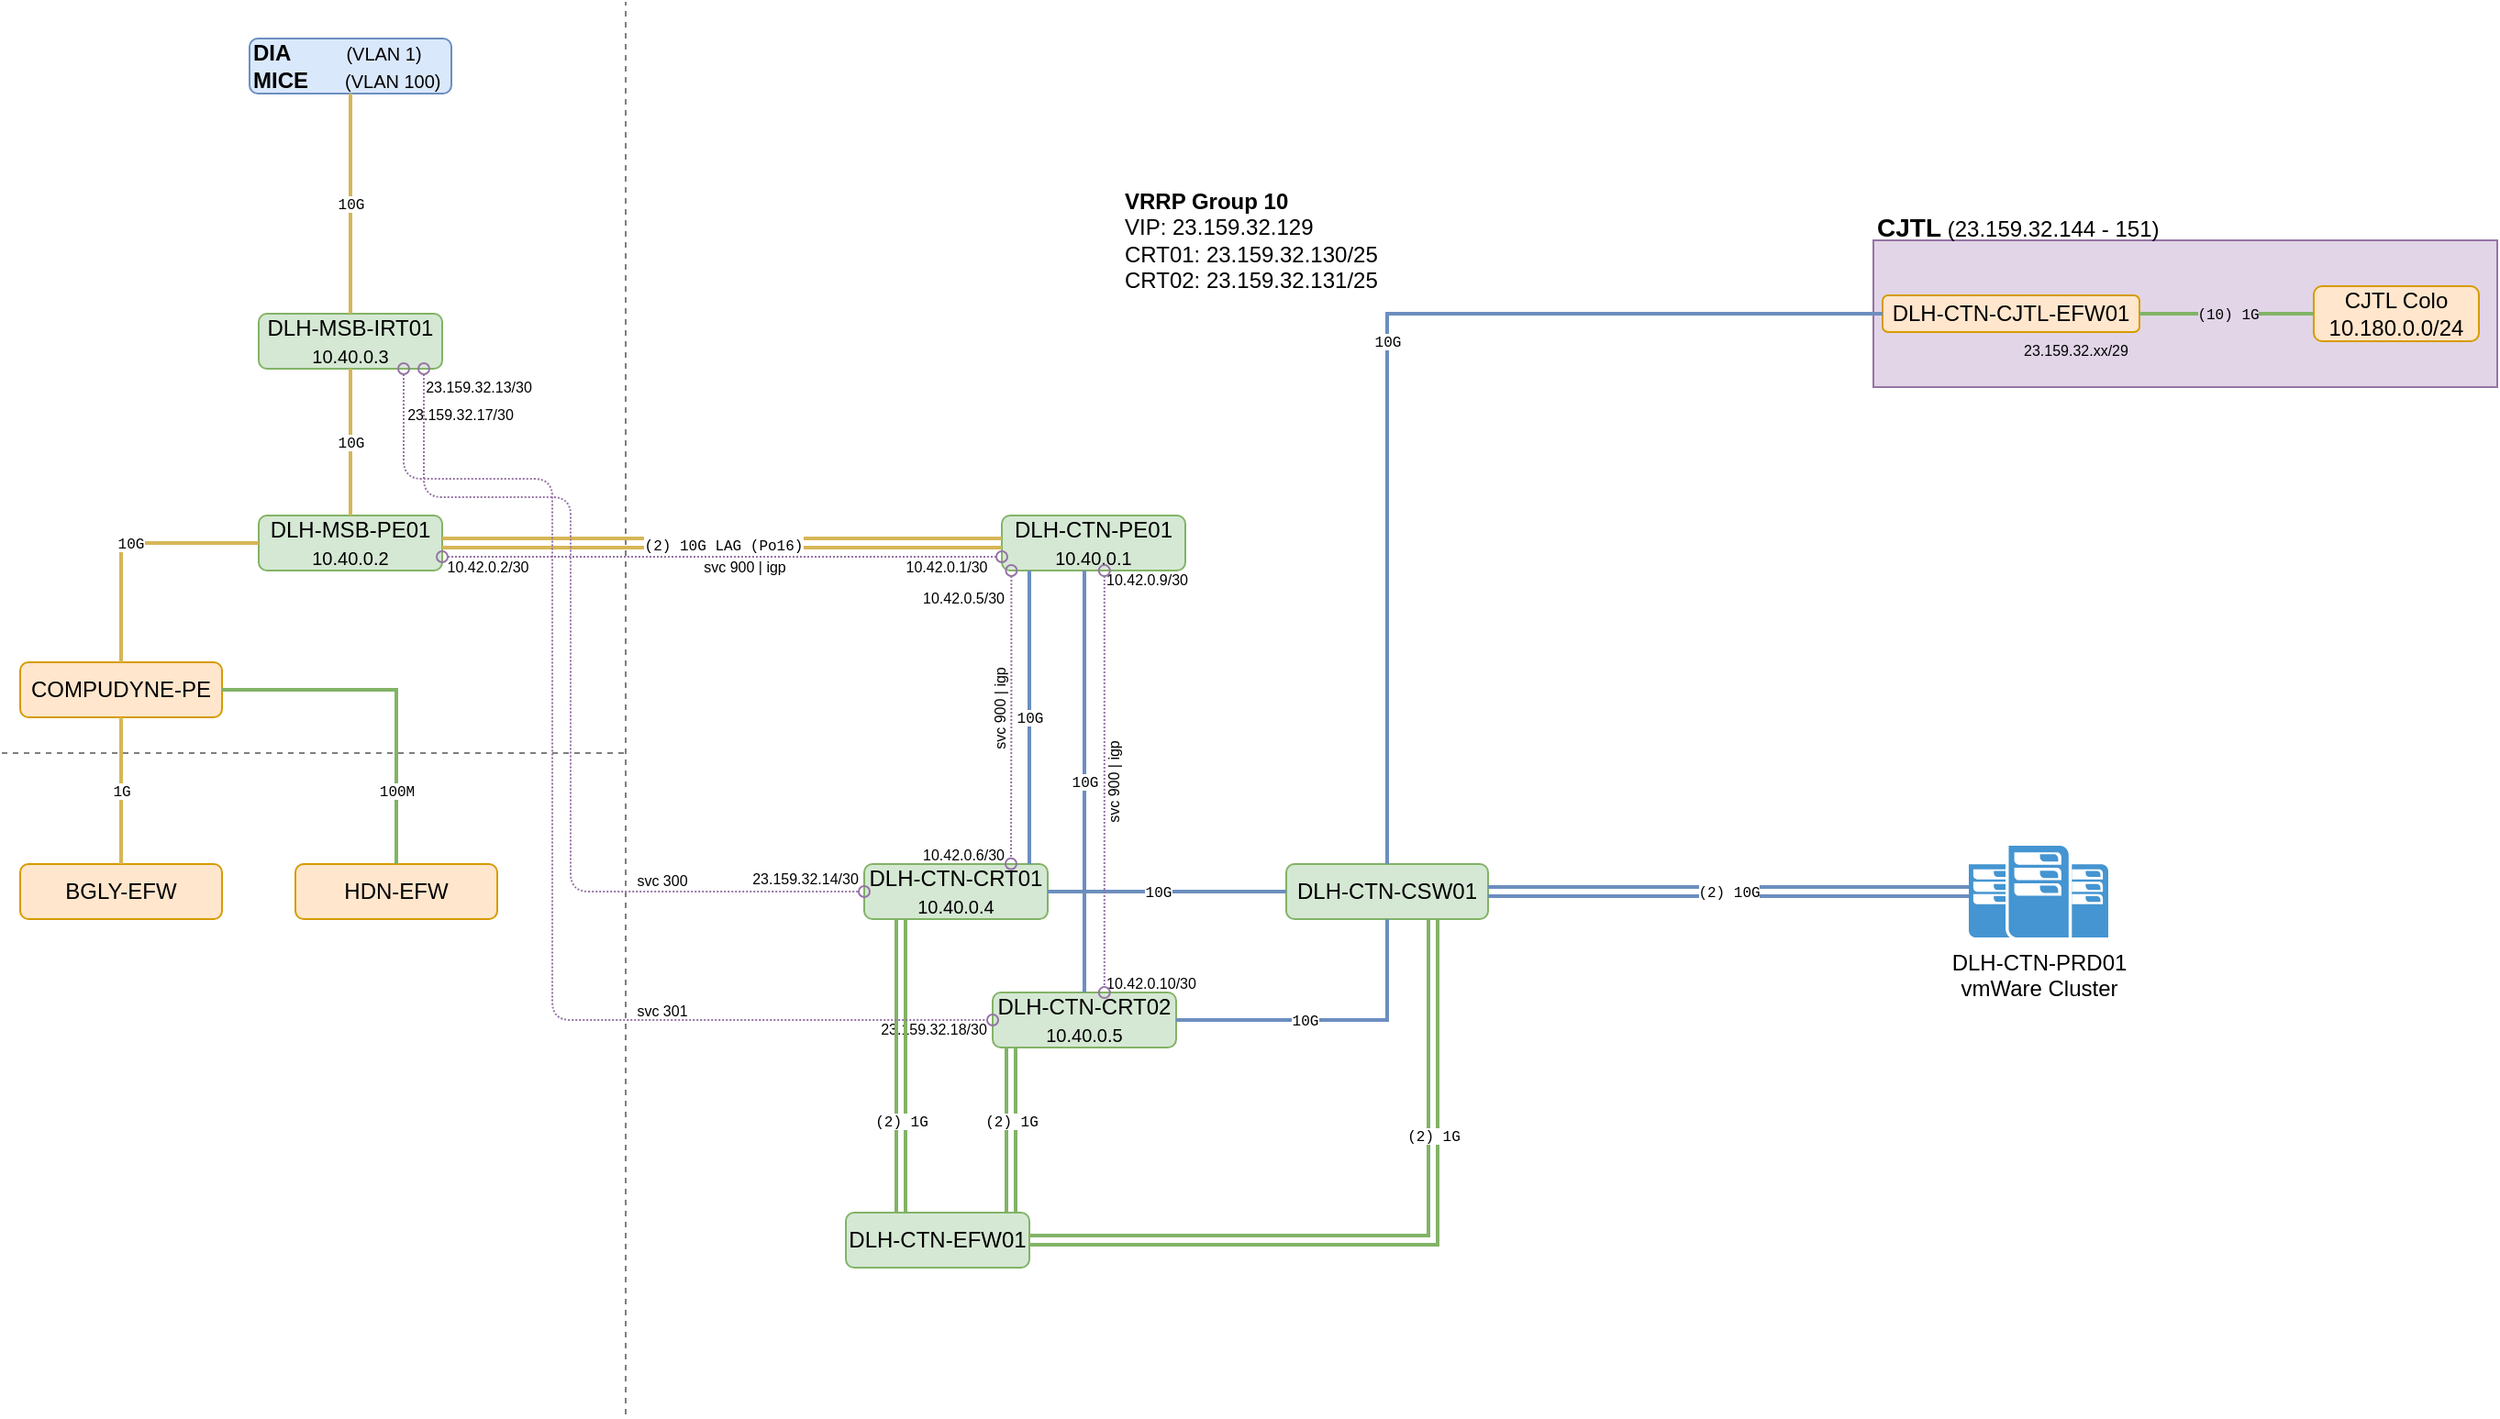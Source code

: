 <mxfile version="13.0.1" type="github">
  <diagram id="_wZCIX21bVTnccCvDHll" name="duluth network">
    <mxGraphModel dx="1422" dy="804" grid="1" gridSize="10" guides="1" tooltips="1" connect="1" arrows="1" fold="1" page="1" pageScale="1" pageWidth="850" pageHeight="1100" math="0" shadow="0">
      <root>
        <mxCell id="0" />
        <mxCell id="1" parent="0" />
        <mxCell id="kESvJMbOoLiE9TMQdQq1-1" value="DLH-MSB-IRT01&lt;br&gt;&lt;font style=&quot;font-size: 10px&quot;&gt;10.40.0.3&lt;/font&gt;" style="rounded=1;whiteSpace=wrap;html=1;fillColor=#d5e8d4;strokeColor=#82b366;" parent="1" vertex="1">
          <mxGeometry x="160" y="200" width="100" height="30" as="geometry" />
        </mxCell>
        <mxCell id="kESvJMbOoLiE9TMQdQq1-5" value="&lt;b&gt;DIA&lt;/b&gt;&amp;nbsp; &amp;nbsp; &amp;nbsp; &amp;nbsp; &amp;nbsp;&lt;font style=&quot;font-size: 10px&quot;&gt;(VLAN 1)&lt;/font&gt;&lt;br&gt;&lt;b&gt;MICE&lt;/b&gt;&amp;nbsp; &amp;nbsp; &amp;nbsp; &lt;font style=&quot;font-size: 10px&quot;&gt;(VLAN 100)&lt;/font&gt;" style="rounded=1;whiteSpace=wrap;html=1;align=left;fillColor=#dae8fc;strokeColor=#6c8ebf;" parent="1" vertex="1">
          <mxGeometry x="155" y="50" width="110" height="30" as="geometry" />
        </mxCell>
        <mxCell id="kESvJMbOoLiE9TMQdQq1-2" value="DLH-MSB-PE01&lt;br&gt;&lt;font style=&quot;font-size: 10px&quot;&gt;10.40.0.2&lt;/font&gt;" style="rounded=1;whiteSpace=wrap;html=1;fillColor=#d5e8d4;strokeColor=#82b366;" parent="1" vertex="1">
          <mxGeometry x="160" y="310" width="100" height="30" as="geometry" />
        </mxCell>
        <mxCell id="kESvJMbOoLiE9TMQdQq1-13" value="DLH-CTN-PE01&lt;br&gt;&lt;font style=&quot;font-size: 10px&quot;&gt;10.40.0.1&lt;/font&gt;" style="rounded=1;whiteSpace=wrap;html=1;fillColor=#d5e8d4;strokeColor=#82b366;" parent="1" vertex="1">
          <mxGeometry x="565" y="310" width="100" height="30" as="geometry" />
        </mxCell>
        <mxCell id="kESvJMbOoLiE9TMQdQq1-17" value="DLH-CTN-CRT02&lt;br&gt;&lt;font style=&quot;font-size: 10px&quot;&gt;10.40.0.5&lt;/font&gt;" style="rounded=1;whiteSpace=wrap;html=1;fillColor=#d5e8d4;strokeColor=#82b366;" parent="1" vertex="1">
          <mxGeometry x="560" y="570" width="100" height="30" as="geometry" />
        </mxCell>
        <mxCell id="kESvJMbOoLiE9TMQdQq1-15" value="DLH-CTN-CRT01&lt;br&gt;&lt;font style=&quot;font-size: 10px&quot;&gt;10.40.0.4&lt;/font&gt;" style="rounded=1;whiteSpace=wrap;html=1;fillColor=#d5e8d4;strokeColor=#82b366;" parent="1" vertex="1">
          <mxGeometry x="490" y="500" width="100" height="30" as="geometry" />
        </mxCell>
        <mxCell id="kESvJMbOoLiE9TMQdQq1-7" value="COMPUDYNE-PE" style="rounded=1;whiteSpace=wrap;html=1;fillColor=#ffe6cc;strokeColor=#d79b00;" parent="1" vertex="1">
          <mxGeometry x="30" y="390" width="110" height="30" as="geometry" />
        </mxCell>
        <mxCell id="kESvJMbOoLiE9TMQdQq1-11" value="HDN-EFW" style="rounded=1;whiteSpace=wrap;html=1;fillColor=#ffe6cc;strokeColor=#d79b00;" parent="1" vertex="1">
          <mxGeometry x="180" y="500" width="110" height="30" as="geometry" />
        </mxCell>
        <mxCell id="kESvJMbOoLiE9TMQdQq1-9" value="BGLY-EFW" style="rounded=1;whiteSpace=wrap;html=1;fillColor=#ffe6cc;strokeColor=#d79b00;" parent="1" vertex="1">
          <mxGeometry x="30" y="500" width="110" height="30" as="geometry" />
        </mxCell>
        <mxCell id="kESvJMbOoLiE9TMQdQq1-20" value="DLH-CTN-CSW01" style="rounded=1;whiteSpace=wrap;html=1;fillColor=#d5e8d4;strokeColor=#82b366;" parent="1" vertex="1">
          <mxGeometry x="720" y="500" width="110" height="30" as="geometry" />
        </mxCell>
        <mxCell id="kESvJMbOoLiE9TMQdQq1-26" value="DLH-CTN-EFW01" style="rounded=1;whiteSpace=wrap;html=1;fillColor=#d5e8d4;strokeColor=#82b366;" parent="1" vertex="1">
          <mxGeometry x="480" y="690" width="100" height="30" as="geometry" />
        </mxCell>
        <mxCell id="kESvJMbOoLiE9TMQdQq1-29" value="DLH-CTN-PRD01&lt;br&gt;vmWare Cluster" style="pointerEvents=1;shadow=0;dashed=0;html=1;strokeColor=none;fillColor=#4495D1;labelPosition=center;verticalLabelPosition=bottom;verticalAlign=top;align=center;outlineConnect=0;shape=mxgraph.veeam.data_center;" parent="1" vertex="1">
          <mxGeometry x="1092" y="490" width="76" height="50" as="geometry" />
        </mxCell>
        <mxCell id="kESvJMbOoLiE9TMQdQq1-31" value="" style="endArrow=none;dashed=1;html=1;strokeWidth=1;opacity=50;" parent="1" edge="1">
          <mxGeometry width="50" height="50" relative="1" as="geometry">
            <mxPoint x="360" y="800" as="sourcePoint" />
            <mxPoint x="360" y="30" as="targetPoint" />
          </mxGeometry>
        </mxCell>
        <mxCell id="kESvJMbOoLiE9TMQdQq1-32" value="" style="endArrow=none;dashed=1;html=1;strokeWidth=1;opacity=50;" parent="1" edge="1">
          <mxGeometry width="50" height="50" relative="1" as="geometry">
            <mxPoint x="20" y="439.5" as="sourcePoint" />
            <mxPoint x="360" y="439.5" as="targetPoint" />
          </mxGeometry>
        </mxCell>
        <mxCell id="Kl6SVJsnWVhjvLM3U9N9-1" value="svc 300" style="text;html=1;strokeColor=none;fillColor=none;align=center;verticalAlign=middle;whiteSpace=wrap;rounded=0;comic=1;fontSize=8;" parent="1" vertex="1">
          <mxGeometry x="350" y="504" width="60" height="10" as="geometry" />
        </mxCell>
        <mxCell id="Kl6SVJsnWVhjvLM3U9N9-2" value="svc 301" style="text;html=1;strokeColor=none;fillColor=none;align=center;verticalAlign=middle;whiteSpace=wrap;rounded=0;comic=1;fontSize=8;" parent="1" vertex="1">
          <mxGeometry x="350" y="575" width="60" height="10" as="geometry" />
        </mxCell>
        <mxCell id="Kl6SVJsnWVhjvLM3U9N9-3" value="23.159.32.17/30" style="text;html=1;strokeColor=none;fillColor=none;align=center;verticalAlign=middle;whiteSpace=wrap;rounded=0;comic=1;fontSize=8;" parent="1" vertex="1">
          <mxGeometry x="240" y="250" width="60" height="10" as="geometry" />
        </mxCell>
        <mxCell id="Kl6SVJsnWVhjvLM3U9N9-5" value="23.159.32.18/30" style="text;html=1;strokeColor=none;fillColor=none;align=center;verticalAlign=middle;whiteSpace=wrap;rounded=0;comic=1;fontSize=8;" parent="1" vertex="1">
          <mxGeometry x="498" y="585" width="60" height="10" as="geometry" />
        </mxCell>
        <mxCell id="kESvJMbOoLiE9TMQdQq1-36" value="L2" parent="0" />
        <mxCell id="kESvJMbOoLiE9TMQdQq1-49" value="&lt;font face=&quot;Courier New&quot; style=&quot;font-size: 8px;&quot;&gt;(2) 1G&lt;/font&gt;" style="edgeStyle=orthogonalEdgeStyle;rounded=0;orthogonalLoop=1;jettySize=auto;html=1;endArrow=none;endFill=0;strokeWidth=2;fillColor=#d5e8d4;strokeColor=#82b366;shape=link;spacing=2;fontSize=8;" parent="kESvJMbOoLiE9TMQdQq1-36" source="kESvJMbOoLiE9TMQdQq1-15" target="kESvJMbOoLiE9TMQdQq1-26" edge="1">
          <mxGeometry x="0.5" y="-10" relative="1" as="geometry">
            <mxPoint x="529.31" y="680" as="targetPoint" />
            <mxPoint x="529.31" y="590" as="sourcePoint" />
            <Array as="points">
              <mxPoint x="510" y="650" />
              <mxPoint x="510" y="650" />
            </Array>
            <mxPoint x="10" y="-10" as="offset" />
          </mxGeometry>
        </mxCell>
        <mxCell id="kESvJMbOoLiE9TMQdQq1-6" value="&lt;font face=&quot;Courier New&quot; style=&quot;font-size: 8px;&quot;&gt;10G&lt;/font&gt;" style="rounded=0;orthogonalLoop=1;jettySize=auto;html=1;endArrow=none;endFill=0;strokeWidth=2;fillColor=#fff2cc;strokeColor=#d6b656;fontSize=8;" parent="kESvJMbOoLiE9TMQdQq1-36" source="kESvJMbOoLiE9TMQdQq1-1" target="kESvJMbOoLiE9TMQdQq1-5" edge="1">
          <mxGeometry relative="1" as="geometry" />
        </mxCell>
        <mxCell id="kESvJMbOoLiE9TMQdQq1-3" value="&lt;font face=&quot;Courier New&quot; style=&quot;font-size: 8px;&quot;&gt;10G&lt;/font&gt;" style="edgeStyle=orthogonalEdgeStyle;rounded=0;orthogonalLoop=1;jettySize=auto;html=1;endArrow=none;endFill=0;fillColor=#fff2cc;strokeColor=#d6b656;strokeWidth=2;fontSize=8;" parent="kESvJMbOoLiE9TMQdQq1-36" source="kESvJMbOoLiE9TMQdQq1-1" target="kESvJMbOoLiE9TMQdQq1-2" edge="1">
          <mxGeometry relative="1" as="geometry" />
        </mxCell>
        <mxCell id="kESvJMbOoLiE9TMQdQq1-8" value="&lt;font face=&quot;Courier New&quot; style=&quot;font-size: 8px;&quot;&gt;10G&lt;/font&gt;" style="edgeStyle=orthogonalEdgeStyle;rounded=0;orthogonalLoop=1;jettySize=auto;html=1;endArrow=none;endFill=0;strokeWidth=2;fillColor=#fff2cc;strokeColor=#d6b656;fontSize=8;" parent="kESvJMbOoLiE9TMQdQq1-36" source="kESvJMbOoLiE9TMQdQq1-2" target="kESvJMbOoLiE9TMQdQq1-7" edge="1">
          <mxGeometry relative="1" as="geometry" />
        </mxCell>
        <mxCell id="kESvJMbOoLiE9TMQdQq1-10" value="&lt;font face=&quot;Courier New&quot; style=&quot;font-size: 8px;&quot;&gt;1G&lt;/font&gt;" style="edgeStyle=orthogonalEdgeStyle;rounded=0;orthogonalLoop=1;jettySize=auto;html=1;endArrow=none;endFill=0;strokeWidth=2;fillColor=#fff2cc;strokeColor=#d6b656;fontSize=8;" parent="kESvJMbOoLiE9TMQdQq1-36" source="kESvJMbOoLiE9TMQdQq1-7" target="kESvJMbOoLiE9TMQdQq1-9" edge="1">
          <mxGeometry relative="1" as="geometry" />
        </mxCell>
        <mxCell id="kESvJMbOoLiE9TMQdQq1-12" value="&lt;font face=&quot;Courier New&quot; style=&quot;font-size: 8px;&quot;&gt;100M&lt;/font&gt;" style="edgeStyle=orthogonalEdgeStyle;rounded=0;orthogonalLoop=1;jettySize=auto;html=1;endArrow=none;endFill=0;strokeWidth=2;fillColor=#d5e8d4;strokeColor=#82b366;fontSize=8;" parent="kESvJMbOoLiE9TMQdQq1-36" source="kESvJMbOoLiE9TMQdQq1-7" target="kESvJMbOoLiE9TMQdQq1-11" edge="1">
          <mxGeometry x="0.579" relative="1" as="geometry">
            <mxPoint as="offset" />
          </mxGeometry>
        </mxCell>
        <mxCell id="kESvJMbOoLiE9TMQdQq1-19" value="&lt;font face=&quot;Courier New&quot; style=&quot;font-size: 8px&quot;&gt;(2) 10G LAG (Po16)&lt;/font&gt;" style="edgeStyle=orthogonalEdgeStyle;rounded=0;orthogonalLoop=1;jettySize=auto;html=1;endArrow=none;endFill=0;strokeWidth=2;fillColor=#fff2cc;strokeColor=#d6b656;shape=link;" parent="kESvJMbOoLiE9TMQdQq1-36" source="kESvJMbOoLiE9TMQdQq1-2" target="kESvJMbOoLiE9TMQdQq1-13" edge="1">
          <mxGeometry relative="1" as="geometry">
            <mxPoint x="260" y="324.5" as="sourcePoint" />
            <mxPoint x="580" y="324.5" as="targetPoint" />
          </mxGeometry>
        </mxCell>
        <mxCell id="kESvJMbOoLiE9TMQdQq1-16" value="&lt;font face=&quot;Courier New&quot; style=&quot;font-size: 8px;&quot;&gt;10G&lt;/font&gt;" style="edgeStyle=orthogonalEdgeStyle;rounded=0;orthogonalLoop=1;jettySize=auto;html=1;endArrow=none;endFill=0;strokeWidth=2;fillColor=#dae8fc;strokeColor=#6c8ebf;fontSize=8;" parent="kESvJMbOoLiE9TMQdQq1-36" source="kESvJMbOoLiE9TMQdQq1-13" target="kESvJMbOoLiE9TMQdQq1-15" edge="1">
          <mxGeometry relative="1" as="geometry">
            <Array as="points">
              <mxPoint x="580" y="390" />
              <mxPoint x="580" y="390" />
            </Array>
          </mxGeometry>
        </mxCell>
        <mxCell id="kESvJMbOoLiE9TMQdQq1-18" value="&lt;font face=&quot;Courier New&quot; style=&quot;font-size: 8px;&quot;&gt;10G&lt;/font&gt;" style="edgeStyle=orthogonalEdgeStyle;rounded=0;orthogonalLoop=1;jettySize=auto;html=1;endArrow=none;endFill=0;strokeWidth=2;fillColor=#dae8fc;strokeColor=#6c8ebf;fontSize=8;" parent="kESvJMbOoLiE9TMQdQq1-36" source="kESvJMbOoLiE9TMQdQq1-13" target="kESvJMbOoLiE9TMQdQq1-17" edge="1">
          <mxGeometry relative="1" as="geometry">
            <Array as="points">
              <mxPoint x="610" y="380" />
              <mxPoint x="610" y="380" />
            </Array>
          </mxGeometry>
        </mxCell>
        <mxCell id="kESvJMbOoLiE9TMQdQq1-22" value="&lt;font face=&quot;Courier New&quot; style=&quot;font-size: 8px;&quot;&gt;10G&lt;/font&gt;" style="edgeStyle=orthogonalEdgeStyle;rounded=0;orthogonalLoop=1;jettySize=auto;html=1;endArrow=none;endFill=0;strokeWidth=2;fillColor=#dae8fc;strokeColor=#6c8ebf;fontSize=8;" parent="kESvJMbOoLiE9TMQdQq1-36" source="kESvJMbOoLiE9TMQdQq1-17" target="kESvJMbOoLiE9TMQdQq1-20" edge="1">
          <mxGeometry x="-0.177" relative="1" as="geometry">
            <mxPoint x="720" y="590" as="sourcePoint" />
            <mxPoint as="offset" />
          </mxGeometry>
        </mxCell>
        <mxCell id="kESvJMbOoLiE9TMQdQq1-21" value="&lt;font face=&quot;Courier New&quot; style=&quot;font-size: 8px;&quot;&gt;10G&lt;/font&gt;" style="edgeStyle=orthogonalEdgeStyle;rounded=0;orthogonalLoop=1;jettySize=auto;html=1;endArrow=none;endFill=0;strokeWidth=2;fillColor=#dae8fc;strokeColor=#6c8ebf;fontSize=8;" parent="kESvJMbOoLiE9TMQdQq1-36" source="kESvJMbOoLiE9TMQdQq1-15" target="kESvJMbOoLiE9TMQdQq1-20" edge="1">
          <mxGeometry x="-0.077" relative="1" as="geometry">
            <mxPoint x="510" y="440" as="sourcePoint" />
            <mxPoint x="680" y="540" as="targetPoint" />
            <mxPoint as="offset" />
          </mxGeometry>
        </mxCell>
        <mxCell id="kESvJMbOoLiE9TMQdQq1-27" value="&lt;font face=&quot;Courier New&quot; style=&quot;font-size: 8px;&quot;&gt;(2) 10G&lt;/font&gt;" style="edgeStyle=orthogonalEdgeStyle;rounded=0;orthogonalLoop=1;jettySize=auto;html=1;endArrow=none;endFill=0;strokeWidth=2;fillColor=#dae8fc;strokeColor=#6c8ebf;shape=link;fontSize=8;" parent="kESvJMbOoLiE9TMQdQq1-36" source="kESvJMbOoLiE9TMQdQq1-20" target="kESvJMbOoLiE9TMQdQq1-29" edge="1">
          <mxGeometry relative="1" as="geometry">
            <mxPoint x="805" y="440" as="targetPoint" />
          </mxGeometry>
        </mxCell>
        <mxCell id="kESvJMbOoLiE9TMQdQq1-30" value="&lt;font face=&quot;Courier New&quot; style=&quot;font-size: 8px;&quot;&gt;(2) 1G&lt;/font&gt;" style="edgeStyle=orthogonalEdgeStyle;rounded=0;orthogonalLoop=1;jettySize=auto;html=1;endArrow=none;endFill=0;strokeWidth=2;fillColor=#d5e8d4;strokeColor=#82b366;shape=link;fontSize=8;" parent="kESvJMbOoLiE9TMQdQq1-36" source="kESvJMbOoLiE9TMQdQq1-26" target="kESvJMbOoLiE9TMQdQq1-20" edge="1">
          <mxGeometry x="0.402" relative="1" as="geometry">
            <Array as="points">
              <mxPoint x="800" y="705" />
            </Array>
            <mxPoint as="offset" />
          </mxGeometry>
        </mxCell>
        <mxCell id="kESvJMbOoLiE9TMQdQq1-24" value="&lt;font face=&quot;Courier New&quot; style=&quot;font-size: 8px;&quot;&gt;(2) 1G&lt;/font&gt;" style="edgeStyle=orthogonalEdgeStyle;rounded=0;orthogonalLoop=1;jettySize=auto;html=1;endArrow=none;endFill=0;strokeWidth=2;fillColor=#d5e8d4;strokeColor=#82b366;shape=link;spacing=2;fontSize=8;" parent="kESvJMbOoLiE9TMQdQq1-36" source="kESvJMbOoLiE9TMQdQq1-17" target="kESvJMbOoLiE9TMQdQq1-26" edge="1">
          <mxGeometry x="0.556" y="-30" relative="1" as="geometry">
            <mxPoint x="865" y="430" as="targetPoint" />
            <Array as="points">
              <mxPoint x="570" y="670" />
              <mxPoint x="570" y="670" />
            </Array>
            <mxPoint x="30" y="-30" as="offset" />
          </mxGeometry>
        </mxCell>
        <mxCell id="kESvJMbOoLiE9TMQdQq1-37" value="L3" parent="0" />
        <mxCell id="kESvJMbOoLiE9TMQdQq1-35" style="edgeStyle=orthogonalEdgeStyle;rounded=1;comic=0;jumpStyle=none;jumpSize=6;orthogonalLoop=1;jettySize=auto;html=1;dashed=1;dashPattern=1 1;startArrow=oval;startFill=0;sourcePerimeterSpacing=5;endArrow=oval;endFill=0;strokeWidth=1;exitX=1;exitY=0.75;exitDx=0;exitDy=0;entryX=0;entryY=0.75;entryDx=0;entryDy=0;fillColor=#e1d5e7;strokeColor=#9673a6;" parent="kESvJMbOoLiE9TMQdQq1-37" source="kESvJMbOoLiE9TMQdQq1-2" target="kESvJMbOoLiE9TMQdQq1-13" edge="1">
          <mxGeometry relative="1" as="geometry">
            <Array as="points">
              <mxPoint x="350" y="333" />
              <mxPoint x="350" y="333" />
            </Array>
          </mxGeometry>
        </mxCell>
        <mxCell id="kESvJMbOoLiE9TMQdQq1-39" value="10.42.0.1/30" style="text;html=1;strokeColor=none;fillColor=none;align=center;verticalAlign=middle;whiteSpace=wrap;rounded=0;comic=1;fontSize=8;" parent="kESvJMbOoLiE9TMQdQq1-37" vertex="1">
          <mxGeometry x="510" y="333" width="50" height="10" as="geometry" />
        </mxCell>
        <mxCell id="kESvJMbOoLiE9TMQdQq1-40" value="10.42.0.2/30" style="text;html=1;strokeColor=none;fillColor=none;align=center;verticalAlign=middle;whiteSpace=wrap;rounded=0;comic=1;fontSize=8;" parent="kESvJMbOoLiE9TMQdQq1-37" vertex="1">
          <mxGeometry x="260" y="333" width="50" height="10" as="geometry" />
        </mxCell>
        <mxCell id="kESvJMbOoLiE9TMQdQq1-41" value="svc 900 | igp" style="text;html=1;strokeColor=none;fillColor=none;align=center;verticalAlign=middle;whiteSpace=wrap;rounded=0;comic=1;fontSize=8;" parent="kESvJMbOoLiE9TMQdQq1-37" vertex="1">
          <mxGeometry x="395" y="333" width="60" height="10" as="geometry" />
        </mxCell>
        <mxCell id="kESvJMbOoLiE9TMQdQq1-46" value="10.42.0.5/30" style="text;html=1;strokeColor=none;fillColor=none;align=left;verticalAlign=middle;whiteSpace=wrap;rounded=0;comic=1;fontSize=8;" parent="kESvJMbOoLiE9TMQdQq1-37" vertex="1">
          <mxGeometry x="520" y="350" width="50" height="10" as="geometry" />
        </mxCell>
        <mxCell id="kESvJMbOoLiE9TMQdQq1-48" value="10.42.0.9/30" style="text;html=1;strokeColor=none;fillColor=none;align=left;verticalAlign=middle;whiteSpace=wrap;rounded=0;comic=1;fontSize=8;" parent="kESvJMbOoLiE9TMQdQq1-37" vertex="1">
          <mxGeometry x="620" y="340" width="49" height="9" as="geometry" />
        </mxCell>
        <mxCell id="kESvJMbOoLiE9TMQdQq1-43" value="10.42.0.6/30" style="text;html=1;strokeColor=none;fillColor=none;align=left;verticalAlign=middle;whiteSpace=wrap;rounded=0;comic=1;fontSize=8;" parent="kESvJMbOoLiE9TMQdQq1-37" vertex="1">
          <mxGeometry x="520" y="490" width="50" height="10" as="geometry" />
        </mxCell>
        <mxCell id="kESvJMbOoLiE9TMQdQq1-47" value="10.42.0.10/30" style="text;html=1;strokeColor=none;fillColor=none;align=left;verticalAlign=middle;whiteSpace=wrap;rounded=0;comic=1;fontSize=8;" parent="kESvJMbOoLiE9TMQdQq1-37" vertex="1">
          <mxGeometry x="620" y="560" width="50" height="10" as="geometry" />
        </mxCell>
        <mxCell id="X_rIFtFeMd0tIJMBMbQ9-3" style="edgeStyle=orthogonalEdgeStyle;rounded=1;comic=0;jumpStyle=none;jumpSize=6;orthogonalLoop=1;jettySize=auto;html=1;dashed=1;dashPattern=1 1;startArrow=oval;startFill=0;sourcePerimeterSpacing=5;endArrow=oval;endFill=0;strokeWidth=1;fillColor=#e1d5e7;strokeColor=#9673a6;entryX=0.8;entryY=-0.005;entryDx=0;entryDy=0;entryPerimeter=0;exitX=0.052;exitY=0.999;exitDx=0;exitDy=0;exitPerimeter=0;" parent="kESvJMbOoLiE9TMQdQq1-37" source="kESvJMbOoLiE9TMQdQq1-13" target="kESvJMbOoLiE9TMQdQq1-15" edge="1">
          <mxGeometry relative="1" as="geometry">
            <mxPoint x="520" y="380" as="sourcePoint" />
            <mxPoint x="540" y="460" as="targetPoint" />
          </mxGeometry>
        </mxCell>
        <mxCell id="X_rIFtFeMd0tIJMBMbQ9-5" style="edgeStyle=orthogonalEdgeStyle;rounded=1;comic=0;jumpStyle=none;jumpSize=6;orthogonalLoop=1;jettySize=auto;html=1;dashed=1;dashPattern=1 1;startArrow=oval;startFill=0;sourcePerimeterSpacing=5;endArrow=oval;endFill=0;strokeWidth=1;fillColor=#e1d5e7;strokeColor=#9673a6;entryX=0.609;entryY=0.002;entryDx=0;entryDy=0;entryPerimeter=0;exitX=0.559;exitY=1.002;exitDx=0;exitDy=0;exitPerimeter=0;" parent="kESvJMbOoLiE9TMQdQq1-37" source="kESvJMbOoLiE9TMQdQq1-13" target="kESvJMbOoLiE9TMQdQq1-17" edge="1">
          <mxGeometry relative="1" as="geometry">
            <mxPoint x="640" y="360" as="sourcePoint" />
            <mxPoint x="664.5" y="530.0" as="targetPoint" />
          </mxGeometry>
        </mxCell>
        <mxCell id="X_rIFtFeMd0tIJMBMbQ9-1" value="23.159.32.13/30" style="text;html=1;strokeColor=none;fillColor=none;align=center;verticalAlign=middle;whiteSpace=wrap;rounded=0;comic=1;fontSize=8;" parent="kESvJMbOoLiE9TMQdQq1-37" vertex="1">
          <mxGeometry x="250" y="235" width="60" height="10" as="geometry" />
        </mxCell>
        <mxCell id="X_rIFtFeMd0tIJMBMbQ9-2" value="23.159.32.14/30" style="text;html=1;strokeColor=none;fillColor=none;align=center;verticalAlign=middle;whiteSpace=wrap;rounded=0;comic=1;fontSize=8;" parent="kESvJMbOoLiE9TMQdQq1-37" vertex="1">
          <mxGeometry x="428" y="503" width="60" height="10" as="geometry" />
        </mxCell>
        <mxCell id="X_rIFtFeMd0tIJMBMbQ9-8" value="svc 900 | igp" style="text;html=1;strokeColor=none;fillColor=none;align=center;verticalAlign=middle;whiteSpace=wrap;rounded=0;comic=1;fontSize=8;rotation=-90;" parent="kESvJMbOoLiE9TMQdQq1-37" vertex="1">
          <mxGeometry x="596" y="450" width="60" height="10" as="geometry" />
        </mxCell>
        <mxCell id="X_rIFtFeMd0tIJMBMbQ9-7" value="svc 900 | igp" style="text;html=1;strokeColor=none;fillColor=none;align=center;verticalAlign=middle;whiteSpace=wrap;rounded=0;comic=1;fontSize=8;rotation=-90;" parent="kESvJMbOoLiE9TMQdQq1-37" vertex="1">
          <mxGeometry x="534" y="410" width="60" height="10" as="geometry" />
        </mxCell>
        <mxCell id="fBQO0n_Sx8WjLDXYuPeo-8" value="&lt;b style=&quot;font-size: 12px;&quot;&gt;VRRP Group 10&lt;/b&gt;&lt;br style=&quot;font-size: 12px;&quot;&gt;VIP: 23.159.32.129&lt;br style=&quot;font-size: 12px;&quot;&gt;CRT01: 23.159.32.130/25&lt;br style=&quot;font-size: 12px;&quot;&gt;CRT02: 23.159.32.131/25" style="text;html=1;align=left;verticalAlign=middle;resizable=0;points=[];autosize=1;fontSize=12;" vertex="1" parent="kESvJMbOoLiE9TMQdQq1-37">
          <mxGeometry x="630" y="130" width="150" height="60" as="geometry" />
        </mxCell>
        <mxCell id="kESvJMbOoLiE9TMQdQq1-38" value="EVC" parent="0" />
        <mxCell id="kESvJMbOoLiE9TMQdQq1-34" value="" style="endArrow=oval;dashed=1;html=1;strokeWidth=1;edgeStyle=orthogonalEdgeStyle;jumpSize=6;rounded=1;fillColor=#e1d5e7;strokeColor=#9673a6;dashPattern=1 1;startArrow=oval;startFill=0;endFill=0;jumpStyle=none;exitX=0.79;exitY=1;exitDx=0;exitDy=0;exitPerimeter=0;" parent="kESvJMbOoLiE9TMQdQq1-38" source="kESvJMbOoLiE9TMQdQq1-1" target="kESvJMbOoLiE9TMQdQq1-17" edge="1">
          <mxGeometry width="50" height="50" relative="1" as="geometry">
            <mxPoint x="260" y="260" as="sourcePoint" />
            <mxPoint x="530" y="610" as="targetPoint" />
            <Array as="points">
              <mxPoint x="239" y="290" />
              <mxPoint x="320" y="290" />
              <mxPoint x="320" y="585" />
            </Array>
          </mxGeometry>
        </mxCell>
        <mxCell id="kESvJMbOoLiE9TMQdQq1-33" value="" style="endArrow=oval;dashed=1;html=1;strokeWidth=1;edgeStyle=orthogonalEdgeStyle;jumpSize=6;rounded=1;entryX=0;entryY=0.5;entryDx=0;entryDy=0;fillColor=#e1d5e7;strokeColor=#9673a6;dashPattern=1 1;startArrow=oval;startFill=0;endFill=0;jumpStyle=none;" parent="kESvJMbOoLiE9TMQdQq1-38" target="kESvJMbOoLiE9TMQdQq1-15" edge="1">
          <mxGeometry width="50" height="50" relative="1" as="geometry">
            <mxPoint x="250" y="230" as="sourcePoint" />
            <mxPoint x="460" y="280" as="targetPoint" />
            <Array as="points">
              <mxPoint x="250" y="230" />
              <mxPoint x="250" y="300" />
              <mxPoint x="330" y="300" />
              <mxPoint x="330" y="515" />
            </Array>
          </mxGeometry>
        </mxCell>
        <mxCell id="fBQO0n_Sx8WjLDXYuPeo-6" value="CJTL" parent="0" />
        <mxCell id="fBQO0n_Sx8WjLDXYuPeo-9" value="" style="group" vertex="1" connectable="0" parent="fBQO0n_Sx8WjLDXYuPeo-6">
          <mxGeometry x="1040" y="160" width="340" height="80" as="geometry" />
        </mxCell>
        <mxCell id="fBQO0n_Sx8WjLDXYuPeo-5" value="CJTL&lt;span style=&quot;font-weight: normal ; font-size: 12px&quot;&gt; (&lt;span style=&quot;font-family: &amp;#34;arial&amp;#34; , &amp;#34;helvetica&amp;#34; , sans-serif ; text-align: center&quot;&gt;23.159.32.144 - 151)&lt;/span&gt;&lt;/span&gt;" style="rounded=0;whiteSpace=wrap;html=1;fontSize=14;fillColor=#e1d5e7;strokeColor=#9673a6;verticalAlign=top;align=left;fontStyle=1;spacingBottom=0;spacingTop=-22;" vertex="1" parent="fBQO0n_Sx8WjLDXYuPeo-9">
          <mxGeometry width="340" height="80" as="geometry" />
        </mxCell>
        <mxCell id="fBQO0n_Sx8WjLDXYuPeo-1" value="DLH-CTN-CJTL-EFW01" style="rounded=1;whiteSpace=wrap;html=1;fillColor=#ffe6cc;strokeColor=#d79b00;" vertex="1" parent="fBQO0n_Sx8WjLDXYuPeo-9">
          <mxGeometry x="5" y="30" width="140" height="20" as="geometry" />
        </mxCell>
        <mxCell id="fBQO0n_Sx8WjLDXYuPeo-3" value="CJTL Colo&lt;br&gt;10.180.0.0/24" style="rounded=1;whiteSpace=wrap;html=1;fillColor=#ffe6cc;strokeColor=#d79b00;" vertex="1" parent="fBQO0n_Sx8WjLDXYuPeo-9">
          <mxGeometry x="240" y="25" width="90" height="30" as="geometry" />
        </mxCell>
        <mxCell id="fBQO0n_Sx8WjLDXYuPeo-4" value="&lt;font face=&quot;Courier New&quot;&gt;(10) 1G&lt;/font&gt;" style="edgeStyle=orthogonalEdgeStyle;rounded=0;orthogonalLoop=1;jettySize=auto;html=1;endArrow=none;endFill=0;strokeWidth=2;fontSize=8;fillColor=#d5e8d4;strokeColor=#82b366;labelBackgroundColor=#E1D5E7;" edge="1" parent="fBQO0n_Sx8WjLDXYuPeo-9" source="fBQO0n_Sx8WjLDXYuPeo-1" target="fBQO0n_Sx8WjLDXYuPeo-3">
          <mxGeometry relative="1" as="geometry" />
        </mxCell>
        <mxCell id="fBQO0n_Sx8WjLDXYuPeo-7" value="23.159.32.xx/29" style="text;html=1;strokeColor=none;fillColor=none;align=left;verticalAlign=middle;whiteSpace=wrap;rounded=0;comic=1;fontSize=8;" vertex="1" parent="fBQO0n_Sx8WjLDXYuPeo-9">
          <mxGeometry x="80" y="55" width="60" height="10" as="geometry" />
        </mxCell>
        <mxCell id="fBQO0n_Sx8WjLDXYuPeo-2" value="&lt;font face=&quot;Courier New&quot;&gt;10G&lt;/font&gt;" style="edgeStyle=orthogonalEdgeStyle;rounded=0;orthogonalLoop=1;jettySize=auto;html=1;fillColor=#dae8fc;strokeColor=#6c8ebf;endArrow=none;endFill=0;strokeWidth=2;fontSize=8;" edge="1" parent="fBQO0n_Sx8WjLDXYuPeo-6" source="kESvJMbOoLiE9TMQdQq1-20" target="fBQO0n_Sx8WjLDXYuPeo-1">
          <mxGeometry relative="1" as="geometry">
            <Array as="points">
              <mxPoint x="775" y="200" />
            </Array>
          </mxGeometry>
        </mxCell>
      </root>
    </mxGraphModel>
  </diagram>
</mxfile>
